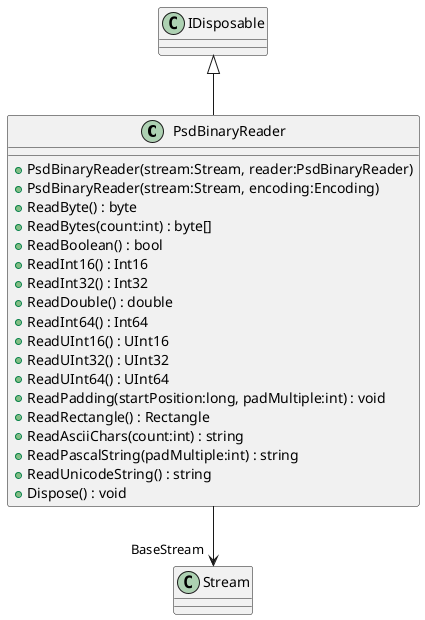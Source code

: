@startuml
class PsdBinaryReader {
    + PsdBinaryReader(stream:Stream, reader:PsdBinaryReader)
    + PsdBinaryReader(stream:Stream, encoding:Encoding)
    + ReadByte() : byte
    + ReadBytes(count:int) : byte[]
    + ReadBoolean() : bool
    + ReadInt16() : Int16
    + ReadInt32() : Int32
    + ReadDouble() : double
    + ReadInt64() : Int64
    + ReadUInt16() : UInt16
    + ReadUInt32() : UInt32
    + ReadUInt64() : UInt64
    + ReadPadding(startPosition:long, padMultiple:int) : void
    + ReadRectangle() : Rectangle
    + ReadAsciiChars(count:int) : string
    + ReadPascalString(padMultiple:int) : string
    + ReadUnicodeString() : string
    + Dispose() : void
}
IDisposable <|-- PsdBinaryReader
PsdBinaryReader --> "BaseStream" Stream
@enduml
